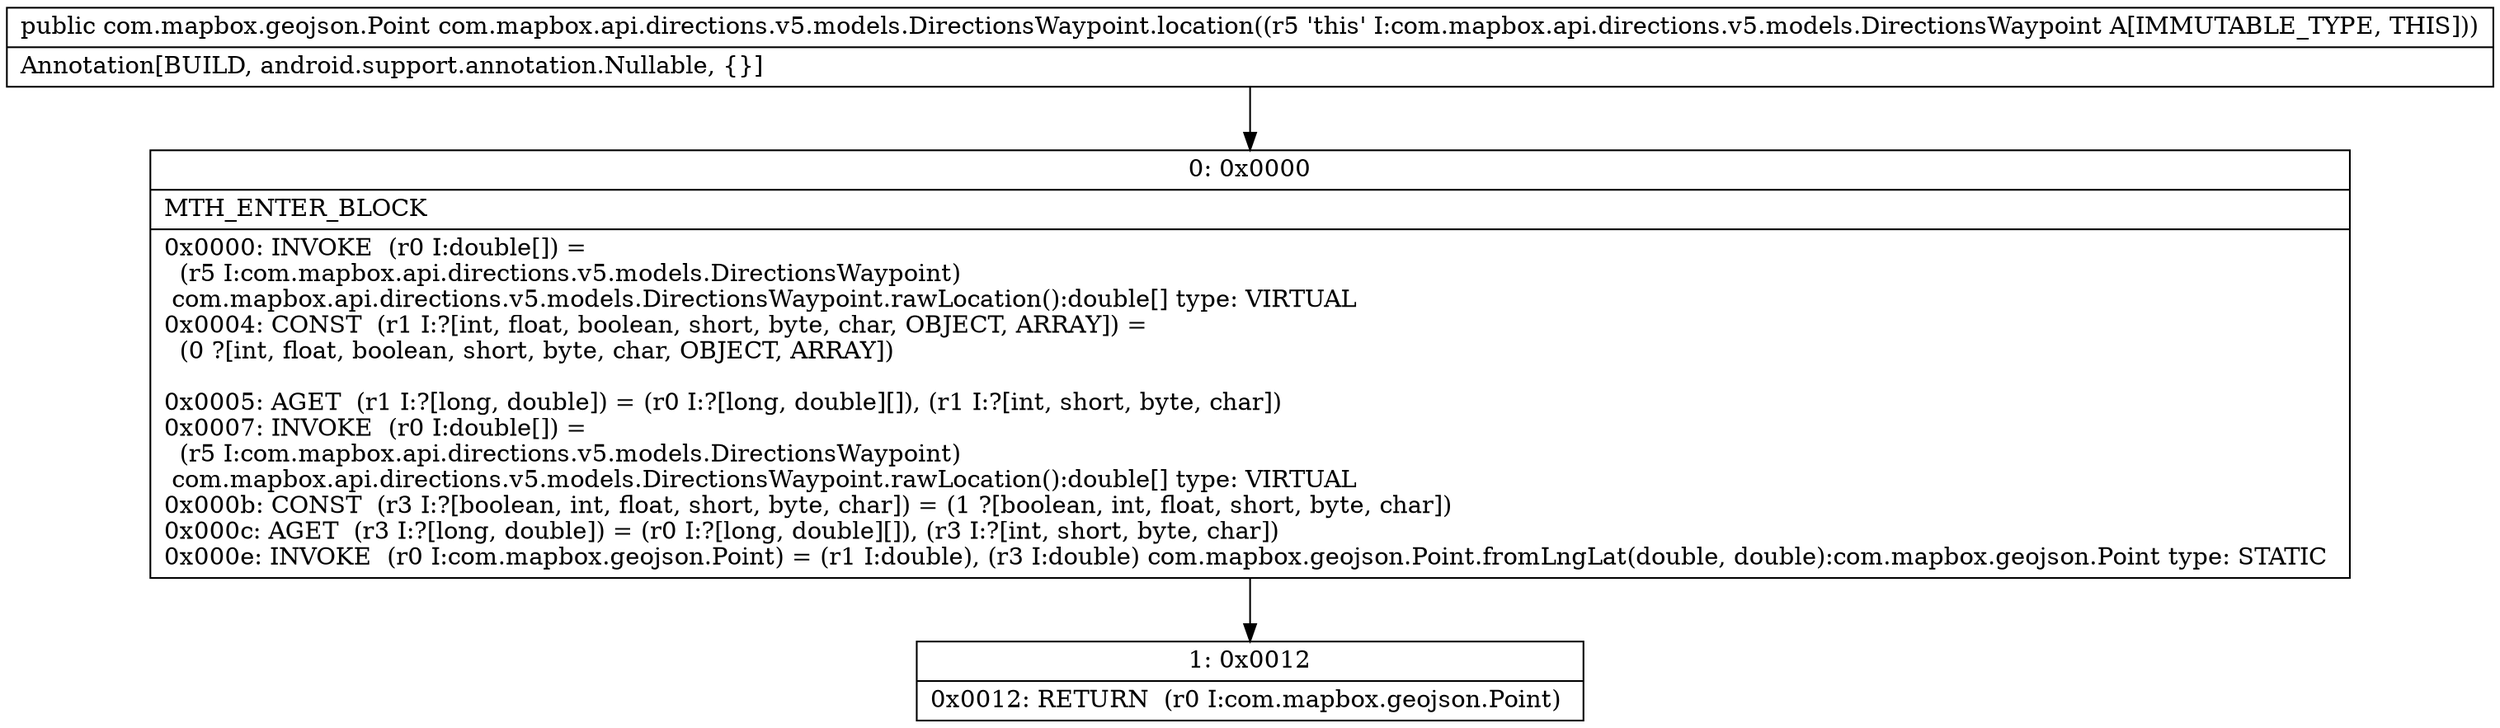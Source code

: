 digraph "CFG forcom.mapbox.api.directions.v5.models.DirectionsWaypoint.location()Lcom\/mapbox\/geojson\/Point;" {
Node_0 [shape=record,label="{0\:\ 0x0000|MTH_ENTER_BLOCK\l|0x0000: INVOKE  (r0 I:double[]) = \l  (r5 I:com.mapbox.api.directions.v5.models.DirectionsWaypoint)\l com.mapbox.api.directions.v5.models.DirectionsWaypoint.rawLocation():double[] type: VIRTUAL \l0x0004: CONST  (r1 I:?[int, float, boolean, short, byte, char, OBJECT, ARRAY]) = \l  (0 ?[int, float, boolean, short, byte, char, OBJECT, ARRAY])\l \l0x0005: AGET  (r1 I:?[long, double]) = (r0 I:?[long, double][]), (r1 I:?[int, short, byte, char]) \l0x0007: INVOKE  (r0 I:double[]) = \l  (r5 I:com.mapbox.api.directions.v5.models.DirectionsWaypoint)\l com.mapbox.api.directions.v5.models.DirectionsWaypoint.rawLocation():double[] type: VIRTUAL \l0x000b: CONST  (r3 I:?[boolean, int, float, short, byte, char]) = (1 ?[boolean, int, float, short, byte, char]) \l0x000c: AGET  (r3 I:?[long, double]) = (r0 I:?[long, double][]), (r3 I:?[int, short, byte, char]) \l0x000e: INVOKE  (r0 I:com.mapbox.geojson.Point) = (r1 I:double), (r3 I:double) com.mapbox.geojson.Point.fromLngLat(double, double):com.mapbox.geojson.Point type: STATIC \l}"];
Node_1 [shape=record,label="{1\:\ 0x0012|0x0012: RETURN  (r0 I:com.mapbox.geojson.Point) \l}"];
MethodNode[shape=record,label="{public com.mapbox.geojson.Point com.mapbox.api.directions.v5.models.DirectionsWaypoint.location((r5 'this' I:com.mapbox.api.directions.v5.models.DirectionsWaypoint A[IMMUTABLE_TYPE, THIS]))  | Annotation[BUILD, android.support.annotation.Nullable, \{\}]\l}"];
MethodNode -> Node_0;
Node_0 -> Node_1;
}

